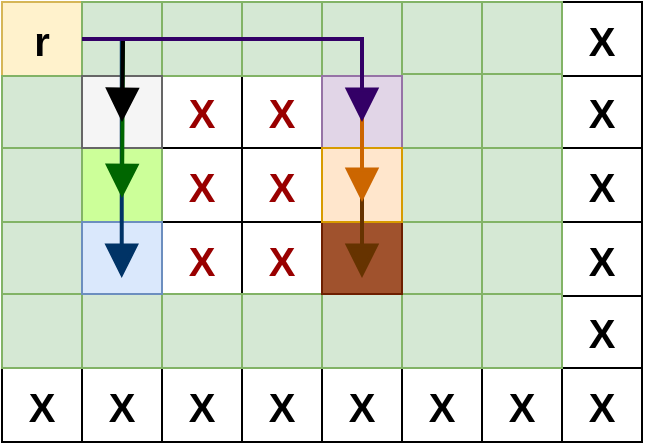 <mxfile version="14.6.13" type="device"><diagram id="4bUjPhYBL1bc1Y9eAkPL" name="Pagina-1"><mxGraphModel dx="710" dy="412" grid="1" gridSize="10" guides="1" tooltips="1" connect="1" arrows="1" fold="1" page="1" pageScale="1" pageWidth="827" pageHeight="1169" math="0" shadow="0"><root><mxCell id="0"/><mxCell id="1" parent="0"/><mxCell id="dOk6Yb4jo5VdsaK2h5cP-14" value="" style="shape=table;html=1;whiteSpace=wrap;startSize=0;container=1;collapsible=0;childLayout=tableLayout;fontSize=20;fontStyle=1" parent="1" vertex="1"><mxGeometry x="60" y="30" width="320" height="220" as="geometry"/></mxCell><mxCell id="dOk6Yb4jo5VdsaK2h5cP-15" value="" style="shape=partialRectangle;html=1;whiteSpace=wrap;collapsible=0;dropTarget=0;pointerEvents=0;fillColor=none;top=0;left=0;bottom=0;right=0;points=[[0,0.5],[1,0.5]];portConstraint=eastwest;fontSize=20;fontStyle=1" parent="dOk6Yb4jo5VdsaK2h5cP-14" vertex="1"><mxGeometry width="320" height="37" as="geometry"/></mxCell><mxCell id="dOk6Yb4jo5VdsaK2h5cP-16" value="r" style="shape=partialRectangle;html=1;whiteSpace=wrap;connectable=0;overflow=hidden;fillColor=none;top=0;left=0;bottom=0;right=0;fontSize=20;fontStyle=1" parent="dOk6Yb4jo5VdsaK2h5cP-15" vertex="1"><mxGeometry width="40" height="37" as="geometry"/></mxCell><mxCell id="dOk6Yb4jo5VdsaK2h5cP-17" value="" style="shape=partialRectangle;html=1;whiteSpace=wrap;connectable=0;overflow=hidden;fillColor=none;top=0;left=0;bottom=0;right=0;fontSize=20;fontStyle=0" parent="dOk6Yb4jo5VdsaK2h5cP-15" vertex="1"><mxGeometry x="40" width="40" height="37" as="geometry"/></mxCell><mxCell id="dOk6Yb4jo5VdsaK2h5cP-18" value="" style="shape=partialRectangle;html=1;whiteSpace=wrap;connectable=0;overflow=hidden;fillColor=none;top=0;left=0;bottom=0;right=0;fontSize=20;fontStyle=0" parent="dOk6Yb4jo5VdsaK2h5cP-15" vertex="1"><mxGeometry x="80" width="40" height="37" as="geometry"/></mxCell><mxCell id="dOk6Yb4jo5VdsaK2h5cP-19" value="" style="shape=partialRectangle;html=1;whiteSpace=wrap;connectable=0;overflow=hidden;fillColor=none;top=0;left=0;bottom=0;right=0;fontSize=20;fontStyle=0" parent="dOk6Yb4jo5VdsaK2h5cP-15" vertex="1"><mxGeometry x="120" width="40" height="37" as="geometry"/></mxCell><mxCell id="dOk6Yb4jo5VdsaK2h5cP-20" value="" style="shape=partialRectangle;html=1;whiteSpace=wrap;connectable=0;overflow=hidden;fillColor=none;top=0;left=0;bottom=0;right=0;fontSize=20;fontStyle=0" parent="dOk6Yb4jo5VdsaK2h5cP-15" vertex="1"><mxGeometry x="160" width="40" height="37" as="geometry"/></mxCell><mxCell id="dOk6Yb4jo5VdsaK2h5cP-21" value="" style="shape=partialRectangle;html=1;whiteSpace=wrap;connectable=0;overflow=hidden;fillColor=none;top=0;left=0;bottom=0;right=0;fontSize=20;fontStyle=0" parent="dOk6Yb4jo5VdsaK2h5cP-15" vertex="1"><mxGeometry x="200" width="40" height="37" as="geometry"/></mxCell><mxCell id="dOk6Yb4jo5VdsaK2h5cP-22" value="" style="shape=partialRectangle;html=1;whiteSpace=wrap;connectable=0;overflow=hidden;fillColor=none;top=0;left=0;bottom=0;right=0;fontSize=20;fontStyle=0;labelBackgroundColor=#ffffff;" parent="dOk6Yb4jo5VdsaK2h5cP-15" vertex="1"><mxGeometry x="240" width="40" height="37" as="geometry"/></mxCell><mxCell id="dOk6Yb4jo5VdsaK2h5cP-23" value="&lt;font style=&quot;font-size: 20px;&quot;&gt;&lt;span style=&quot;font-size: 20px;&quot;&gt;X&lt;/span&gt;&lt;/font&gt;" style="shape=partialRectangle;html=1;whiteSpace=wrap;connectable=0;overflow=hidden;fillColor=none;top=0;left=0;bottom=0;right=0;fontSize=20;fontStyle=1" parent="dOk6Yb4jo5VdsaK2h5cP-15" vertex="1"><mxGeometry x="280" width="40" height="37" as="geometry"/></mxCell><mxCell id="dOk6Yb4jo5VdsaK2h5cP-24" value="" style="shape=partialRectangle;html=1;whiteSpace=wrap;collapsible=0;dropTarget=0;pointerEvents=0;fillColor=none;top=0;left=0;bottom=0;right=0;points=[[0,0.5],[1,0.5]];portConstraint=eastwest;fontSize=20;fontStyle=1" parent="dOk6Yb4jo5VdsaK2h5cP-14" vertex="1"><mxGeometry y="37" width="320" height="36" as="geometry"/></mxCell><mxCell id="dOk6Yb4jo5VdsaK2h5cP-25" value="" style="shape=partialRectangle;html=1;whiteSpace=wrap;connectable=0;overflow=hidden;fillColor=none;top=0;left=0;bottom=0;right=0;fontSize=20;fontStyle=0" parent="dOk6Yb4jo5VdsaK2h5cP-24" vertex="1"><mxGeometry width="40" height="36" as="geometry"/></mxCell><mxCell id="dOk6Yb4jo5VdsaK2h5cP-26" value="" style="shape=partialRectangle;html=1;whiteSpace=wrap;connectable=0;overflow=hidden;fillColor=none;top=0;left=0;bottom=0;right=0;fontSize=20;fontStyle=0" parent="dOk6Yb4jo5VdsaK2h5cP-24" vertex="1"><mxGeometry x="40" width="40" height="36" as="geometry"/></mxCell><mxCell id="dOk6Yb4jo5VdsaK2h5cP-27" value="X" style="shape=partialRectangle;html=1;whiteSpace=wrap;connectable=0;overflow=hidden;fillColor=none;top=0;left=0;bottom=0;right=0;fontSize=20;fontStyle=1;fontColor=#990000;labelBackgroundColor=#ffffff;" parent="dOk6Yb4jo5VdsaK2h5cP-24" vertex="1"><mxGeometry x="80" width="40" height="36" as="geometry"/></mxCell><mxCell id="dOk6Yb4jo5VdsaK2h5cP-28" value="X" style="shape=partialRectangle;html=1;whiteSpace=wrap;connectable=0;overflow=hidden;fillColor=none;top=0;left=0;bottom=0;right=0;fontSize=20;fontStyle=1;fontColor=#990000;" parent="dOk6Yb4jo5VdsaK2h5cP-24" vertex="1"><mxGeometry x="120" width="40" height="36" as="geometry"/></mxCell><mxCell id="dOk6Yb4jo5VdsaK2h5cP-29" value="" style="shape=partialRectangle;html=1;whiteSpace=wrap;connectable=0;overflow=hidden;fillColor=none;top=0;left=0;bottom=0;right=0;fontSize=20;fontStyle=0" parent="dOk6Yb4jo5VdsaK2h5cP-24" vertex="1"><mxGeometry x="160" width="40" height="36" as="geometry"/></mxCell><mxCell id="dOk6Yb4jo5VdsaK2h5cP-30" value="" style="shape=partialRectangle;html=1;whiteSpace=wrap;connectable=0;overflow=hidden;fillColor=none;top=0;left=0;bottom=0;right=0;fontSize=20;fontStyle=0" parent="dOk6Yb4jo5VdsaK2h5cP-24" vertex="1"><mxGeometry x="200" width="40" height="36" as="geometry"/></mxCell><mxCell id="dOk6Yb4jo5VdsaK2h5cP-31" value="" style="shape=partialRectangle;html=1;whiteSpace=wrap;connectable=0;overflow=hidden;fillColor=none;top=0;left=0;bottom=0;right=0;fontSize=20;fontStyle=0" parent="dOk6Yb4jo5VdsaK2h5cP-24" vertex="1"><mxGeometry x="240" width="40" height="36" as="geometry"/></mxCell><mxCell id="dOk6Yb4jo5VdsaK2h5cP-32" value="X" style="shape=partialRectangle;html=1;whiteSpace=wrap;connectable=0;overflow=hidden;fillColor=none;top=0;left=0;bottom=0;right=0;fontSize=20;fontStyle=1" parent="dOk6Yb4jo5VdsaK2h5cP-24" vertex="1"><mxGeometry x="280" width="40" height="36" as="geometry"/></mxCell><mxCell id="dOk6Yb4jo5VdsaK2h5cP-33" value="" style="shape=partialRectangle;html=1;whiteSpace=wrap;collapsible=0;dropTarget=0;pointerEvents=0;fillColor=none;top=0;left=0;bottom=0;right=0;points=[[0,0.5],[1,0.5]];portConstraint=eastwest;fontSize=20;fontStyle=1" parent="dOk6Yb4jo5VdsaK2h5cP-14" vertex="1"><mxGeometry y="73" width="320" height="37" as="geometry"/></mxCell><mxCell id="dOk6Yb4jo5VdsaK2h5cP-34" value="" style="shape=partialRectangle;html=1;whiteSpace=wrap;connectable=0;overflow=hidden;fillColor=none;top=0;left=0;bottom=0;right=0;fontSize=20;fontStyle=0" parent="dOk6Yb4jo5VdsaK2h5cP-33" vertex="1"><mxGeometry width="40" height="37" as="geometry"/></mxCell><mxCell id="dOk6Yb4jo5VdsaK2h5cP-35" value="" style="shape=partialRectangle;html=1;whiteSpace=wrap;connectable=0;overflow=hidden;fillColor=none;top=0;left=0;bottom=0;right=0;fontSize=20;fontStyle=0" parent="dOk6Yb4jo5VdsaK2h5cP-33" vertex="1"><mxGeometry x="40" width="40" height="37" as="geometry"/></mxCell><mxCell id="dOk6Yb4jo5VdsaK2h5cP-36" value="X" style="shape=partialRectangle;html=1;whiteSpace=wrap;connectable=0;overflow=hidden;fillColor=none;top=0;left=0;bottom=0;right=0;fontSize=20;fontStyle=1;fontColor=#990000;" parent="dOk6Yb4jo5VdsaK2h5cP-33" vertex="1"><mxGeometry x="80" width="40" height="37" as="geometry"/></mxCell><mxCell id="dOk6Yb4jo5VdsaK2h5cP-37" value="X" style="shape=partialRectangle;html=1;whiteSpace=wrap;connectable=0;overflow=hidden;fillColor=none;top=0;left=0;bottom=0;right=0;fontSize=20;fontStyle=1;fontColor=#990000;" parent="dOk6Yb4jo5VdsaK2h5cP-33" vertex="1"><mxGeometry x="120" width="40" height="37" as="geometry"/></mxCell><mxCell id="dOk6Yb4jo5VdsaK2h5cP-38" value="" style="shape=partialRectangle;html=1;whiteSpace=wrap;connectable=0;overflow=hidden;fillColor=none;top=0;left=0;bottom=0;right=0;fontSize=20;fontStyle=0" parent="dOk6Yb4jo5VdsaK2h5cP-33" vertex="1"><mxGeometry x="160" width="40" height="37" as="geometry"/></mxCell><mxCell id="dOk6Yb4jo5VdsaK2h5cP-39" value="" style="shape=partialRectangle;html=1;whiteSpace=wrap;connectable=0;overflow=hidden;fillColor=none;top=0;left=0;bottom=0;right=0;fontSize=20;fontStyle=0" parent="dOk6Yb4jo5VdsaK2h5cP-33" vertex="1"><mxGeometry x="200" width="40" height="37" as="geometry"/></mxCell><mxCell id="dOk6Yb4jo5VdsaK2h5cP-40" value="" style="shape=partialRectangle;html=1;whiteSpace=wrap;connectable=0;overflow=hidden;fillColor=none;top=0;left=0;bottom=0;right=0;fontSize=20;fontStyle=0" parent="dOk6Yb4jo5VdsaK2h5cP-33" vertex="1"><mxGeometry x="240" width="40" height="37" as="geometry"/></mxCell><mxCell id="dOk6Yb4jo5VdsaK2h5cP-41" value="X" style="shape=partialRectangle;html=1;whiteSpace=wrap;connectable=0;overflow=hidden;fillColor=none;top=0;left=0;bottom=0;right=0;fontSize=20;fontStyle=1" parent="dOk6Yb4jo5VdsaK2h5cP-33" vertex="1"><mxGeometry x="280" width="40" height="37" as="geometry"/></mxCell><mxCell id="dOk6Yb4jo5VdsaK2h5cP-42" value="" style="shape=partialRectangle;html=1;whiteSpace=wrap;collapsible=0;dropTarget=0;pointerEvents=0;fillColor=none;top=0;left=0;bottom=0;right=0;points=[[0,0.5],[1,0.5]];portConstraint=eastwest;fontSize=20;fontStyle=1" parent="dOk6Yb4jo5VdsaK2h5cP-14" vertex="1"><mxGeometry y="110" width="320" height="37" as="geometry"/></mxCell><mxCell id="dOk6Yb4jo5VdsaK2h5cP-43" value="" style="shape=partialRectangle;html=1;whiteSpace=wrap;connectable=0;overflow=hidden;fillColor=none;top=0;left=0;bottom=0;right=0;fontSize=20;fontStyle=0" parent="dOk6Yb4jo5VdsaK2h5cP-42" vertex="1"><mxGeometry width="40" height="37" as="geometry"/></mxCell><mxCell id="dOk6Yb4jo5VdsaK2h5cP-44" value="" style="shape=partialRectangle;html=1;whiteSpace=wrap;connectable=0;overflow=hidden;fillColor=none;top=0;left=0;bottom=0;right=0;fontSize=20;fontStyle=0" parent="dOk6Yb4jo5VdsaK2h5cP-42" vertex="1"><mxGeometry x="40" width="40" height="37" as="geometry"/></mxCell><mxCell id="dOk6Yb4jo5VdsaK2h5cP-45" value="X" style="shape=partialRectangle;html=1;whiteSpace=wrap;connectable=0;overflow=hidden;fillColor=none;top=0;left=0;bottom=0;right=0;fontSize=20;fontStyle=1;fontColor=#990000;" parent="dOk6Yb4jo5VdsaK2h5cP-42" vertex="1"><mxGeometry x="80" width="40" height="37" as="geometry"/></mxCell><mxCell id="dOk6Yb4jo5VdsaK2h5cP-46" value="X" style="shape=partialRectangle;html=1;whiteSpace=wrap;connectable=0;overflow=hidden;fillColor=none;top=0;left=0;bottom=0;right=0;fontSize=20;fontStyle=1;fontColor=#990000;" parent="dOk6Yb4jo5VdsaK2h5cP-42" vertex="1"><mxGeometry x="120" width="40" height="37" as="geometry"/></mxCell><mxCell id="dOk6Yb4jo5VdsaK2h5cP-47" value="" style="shape=partialRectangle;html=1;whiteSpace=wrap;connectable=0;overflow=hidden;fillColor=none;top=0;left=0;bottom=0;right=0;fontSize=20;fontStyle=0" parent="dOk6Yb4jo5VdsaK2h5cP-42" vertex="1"><mxGeometry x="160" width="40" height="37" as="geometry"/></mxCell><mxCell id="dOk6Yb4jo5VdsaK2h5cP-48" value="" style="shape=partialRectangle;html=1;whiteSpace=wrap;connectable=0;overflow=hidden;fillColor=none;top=0;left=0;bottom=0;right=0;fontSize=20;fontStyle=0" parent="dOk6Yb4jo5VdsaK2h5cP-42" vertex="1"><mxGeometry x="200" width="40" height="37" as="geometry"/></mxCell><mxCell id="dOk6Yb4jo5VdsaK2h5cP-49" value="" style="shape=partialRectangle;html=1;whiteSpace=wrap;connectable=0;overflow=hidden;fillColor=none;top=0;left=0;bottom=0;right=0;fontSize=20;fontStyle=0" parent="dOk6Yb4jo5VdsaK2h5cP-42" vertex="1"><mxGeometry x="240" width="40" height="37" as="geometry"/></mxCell><mxCell id="dOk6Yb4jo5VdsaK2h5cP-50" value="X" style="shape=partialRectangle;html=1;whiteSpace=wrap;connectable=0;overflow=hidden;fillColor=none;top=0;left=0;bottom=0;right=0;fontSize=20;fontStyle=1" parent="dOk6Yb4jo5VdsaK2h5cP-42" vertex="1"><mxGeometry x="280" width="40" height="37" as="geometry"/></mxCell><mxCell id="dOk6Yb4jo5VdsaK2h5cP-51" value="" style="shape=partialRectangle;html=1;whiteSpace=wrap;collapsible=0;dropTarget=0;pointerEvents=0;fillColor=none;top=0;left=0;bottom=0;right=0;points=[[0,0.5],[1,0.5]];portConstraint=eastwest;fontSize=20;fontStyle=1" parent="dOk6Yb4jo5VdsaK2h5cP-14" vertex="1"><mxGeometry y="147" width="320" height="36" as="geometry"/></mxCell><mxCell id="dOk6Yb4jo5VdsaK2h5cP-52" value="" style="shape=partialRectangle;html=1;whiteSpace=wrap;connectable=0;overflow=hidden;fillColor=none;top=0;left=0;bottom=0;right=0;fontSize=20;fontStyle=0" parent="dOk6Yb4jo5VdsaK2h5cP-51" vertex="1"><mxGeometry width="40" height="36" as="geometry"/></mxCell><mxCell id="dOk6Yb4jo5VdsaK2h5cP-53" value="" style="shape=partialRectangle;html=1;whiteSpace=wrap;connectable=0;overflow=hidden;fillColor=none;top=0;left=0;bottom=0;right=0;fontSize=20;fontStyle=0" parent="dOk6Yb4jo5VdsaK2h5cP-51" vertex="1"><mxGeometry x="40" width="40" height="36" as="geometry"/></mxCell><mxCell id="dOk6Yb4jo5VdsaK2h5cP-54" value="" style="shape=partialRectangle;html=1;whiteSpace=wrap;connectable=0;overflow=hidden;fillColor=none;top=0;left=0;bottom=0;right=0;fontSize=20;fontStyle=0" parent="dOk6Yb4jo5VdsaK2h5cP-51" vertex="1"><mxGeometry x="80" width="40" height="36" as="geometry"/></mxCell><mxCell id="dOk6Yb4jo5VdsaK2h5cP-55" value="" style="shape=partialRectangle;html=1;whiteSpace=wrap;connectable=0;overflow=hidden;fillColor=none;top=0;left=0;bottom=0;right=0;fontSize=20;fontStyle=0" parent="dOk6Yb4jo5VdsaK2h5cP-51" vertex="1"><mxGeometry x="120" width="40" height="36" as="geometry"/></mxCell><mxCell id="dOk6Yb4jo5VdsaK2h5cP-56" value="" style="shape=partialRectangle;html=1;whiteSpace=wrap;connectable=0;overflow=hidden;fillColor=none;top=0;left=0;bottom=0;right=0;fontSize=20;fontStyle=0" parent="dOk6Yb4jo5VdsaK2h5cP-51" vertex="1"><mxGeometry x="160" width="40" height="36" as="geometry"/></mxCell><mxCell id="dOk6Yb4jo5VdsaK2h5cP-57" value="" style="shape=partialRectangle;html=1;whiteSpace=wrap;connectable=0;overflow=hidden;fillColor=none;top=0;left=0;bottom=0;right=0;fontSize=20;fontStyle=0" parent="dOk6Yb4jo5VdsaK2h5cP-51" vertex="1"><mxGeometry x="200" width="40" height="36" as="geometry"/></mxCell><mxCell id="dOk6Yb4jo5VdsaK2h5cP-58" value="" style="shape=partialRectangle;html=1;whiteSpace=wrap;connectable=0;overflow=hidden;fillColor=none;top=0;left=0;bottom=0;right=0;fontSize=20;fontStyle=0" parent="dOk6Yb4jo5VdsaK2h5cP-51" vertex="1"><mxGeometry x="240" width="40" height="36" as="geometry"/></mxCell><mxCell id="dOk6Yb4jo5VdsaK2h5cP-59" value="X" style="shape=partialRectangle;html=1;whiteSpace=wrap;connectable=0;overflow=hidden;fillColor=none;top=0;left=0;bottom=0;right=0;fontSize=20;fontStyle=1" parent="dOk6Yb4jo5VdsaK2h5cP-51" vertex="1"><mxGeometry x="280" width="40" height="36" as="geometry"/></mxCell><mxCell id="dOk6Yb4jo5VdsaK2h5cP-60" value="" style="shape=partialRectangle;html=1;whiteSpace=wrap;collapsible=0;dropTarget=0;pointerEvents=0;fillColor=none;top=0;left=0;bottom=0;right=0;points=[[0,0.5],[1,0.5]];portConstraint=eastwest;fontSize=20;fontStyle=1" parent="dOk6Yb4jo5VdsaK2h5cP-14" vertex="1"><mxGeometry y="183" width="320" height="37" as="geometry"/></mxCell><mxCell id="dOk6Yb4jo5VdsaK2h5cP-61" value="X" style="shape=partialRectangle;html=1;whiteSpace=wrap;connectable=0;overflow=hidden;fillColor=none;top=0;left=0;bottom=0;right=0;fontSize=20;fontStyle=1" parent="dOk6Yb4jo5VdsaK2h5cP-60" vertex="1"><mxGeometry width="40" height="37" as="geometry"/></mxCell><mxCell id="dOk6Yb4jo5VdsaK2h5cP-62" value="X" style="shape=partialRectangle;html=1;whiteSpace=wrap;connectable=0;overflow=hidden;fillColor=none;top=0;left=0;bottom=0;right=0;fontSize=20;fontStyle=1" parent="dOk6Yb4jo5VdsaK2h5cP-60" vertex="1"><mxGeometry x="40" width="40" height="37" as="geometry"/></mxCell><mxCell id="dOk6Yb4jo5VdsaK2h5cP-63" value="X" style="shape=partialRectangle;html=1;whiteSpace=wrap;connectable=0;overflow=hidden;fillColor=none;top=0;left=0;bottom=0;right=0;fontSize=20;fontStyle=1" parent="dOk6Yb4jo5VdsaK2h5cP-60" vertex="1"><mxGeometry x="80" width="40" height="37" as="geometry"/></mxCell><mxCell id="dOk6Yb4jo5VdsaK2h5cP-64" value="X" style="shape=partialRectangle;html=1;whiteSpace=wrap;connectable=0;overflow=hidden;fillColor=none;top=0;left=0;bottom=0;right=0;fontSize=20;fontStyle=1" parent="dOk6Yb4jo5VdsaK2h5cP-60" vertex="1"><mxGeometry x="120" width="40" height="37" as="geometry"/></mxCell><mxCell id="dOk6Yb4jo5VdsaK2h5cP-65" value="X" style="shape=partialRectangle;html=1;whiteSpace=wrap;connectable=0;overflow=hidden;fillColor=none;top=0;left=0;bottom=0;right=0;fontSize=20;fontStyle=1" parent="dOk6Yb4jo5VdsaK2h5cP-60" vertex="1"><mxGeometry x="160" width="40" height="37" as="geometry"/></mxCell><mxCell id="dOk6Yb4jo5VdsaK2h5cP-66" value="X" style="shape=partialRectangle;html=1;whiteSpace=wrap;connectable=0;overflow=hidden;fillColor=none;top=0;left=0;bottom=0;right=0;fontSize=20;fontStyle=1" parent="dOk6Yb4jo5VdsaK2h5cP-60" vertex="1"><mxGeometry x="200" width="40" height="37" as="geometry"/></mxCell><mxCell id="dOk6Yb4jo5VdsaK2h5cP-67" value="X" style="shape=partialRectangle;html=1;whiteSpace=wrap;connectable=0;overflow=hidden;fillColor=none;top=0;left=0;bottom=0;right=0;fontSize=20;fontStyle=1" parent="dOk6Yb4jo5VdsaK2h5cP-60" vertex="1"><mxGeometry x="240" width="40" height="37" as="geometry"/></mxCell><mxCell id="dOk6Yb4jo5VdsaK2h5cP-68" value="X" style="shape=partialRectangle;html=1;whiteSpace=wrap;connectable=0;overflow=hidden;fillColor=none;top=0;left=0;bottom=0;right=0;fontSize=20;fontStyle=1" parent="dOk6Yb4jo5VdsaK2h5cP-60" vertex="1"><mxGeometry x="280" width="40" height="37" as="geometry"/></mxCell><mxCell id="dOk6Yb4jo5VdsaK2h5cP-78" value="&lt;b&gt;r&lt;/b&gt;" style="rounded=0;whiteSpace=wrap;html=1;labelBackgroundColor=none;fontSize=20;fillColor=#fff2cc;strokeColor=#d6b656;" parent="1" vertex="1"><mxGeometry x="60" y="30" width="40" height="37" as="geometry"/></mxCell><mxCell id="vzMMsg1KRqausuYfr0xF-6" value="" style="rounded=0;whiteSpace=wrap;html=1;labelBackgroundColor=none;fontSize=20;strokeColor=#82b366;fillColor=#CCFF99;" parent="1" vertex="1"><mxGeometry x="100" y="103" width="40" height="37" as="geometry"/></mxCell><mxCell id="fN-rHDFVHPcA5IwlxwRP-1" value="" style="rounded=0;whiteSpace=wrap;html=1;labelBackgroundColor=none;fontSize=20;fillColor=#d5e8d4;strokeColor=#82b366;" vertex="1" parent="1"><mxGeometry x="300" y="30" width="40" height="37" as="geometry"/></mxCell><mxCell id="fN-rHDFVHPcA5IwlxwRP-2" value="" style="rounded=0;whiteSpace=wrap;html=1;labelBackgroundColor=none;fontSize=20;fillColor=#d5e8d4;strokeColor=#82b366;" vertex="1" parent="1"><mxGeometry x="300" y="66" width="40" height="37" as="geometry"/></mxCell><mxCell id="fN-rHDFVHPcA5IwlxwRP-3" value="" style="rounded=0;whiteSpace=wrap;html=1;labelBackgroundColor=none;fontSize=20;fillColor=#d5e8d4;strokeColor=#82b366;" vertex="1" parent="1"><mxGeometry x="300" y="103" width="40" height="37" as="geometry"/></mxCell><mxCell id="fN-rHDFVHPcA5IwlxwRP-4" value="" style="rounded=0;whiteSpace=wrap;html=1;labelBackgroundColor=none;fontSize=20;fillColor=#d5e8d4;strokeColor=#82b366;" vertex="1" parent="1"><mxGeometry x="300" y="140" width="40" height="37" as="geometry"/></mxCell><mxCell id="fN-rHDFVHPcA5IwlxwRP-5" value="" style="rounded=0;whiteSpace=wrap;html=1;labelBackgroundColor=none;fontSize=20;fillColor=#d5e8d4;strokeColor=#82b366;" vertex="1" parent="1"><mxGeometry x="300" y="176" width="40" height="37" as="geometry"/></mxCell><mxCell id="fN-rHDFVHPcA5IwlxwRP-6" value="" style="shape=partialRectangle;html=1;whiteSpace=wrap;connectable=0;overflow=hidden;fillColor=none;top=0;left=0;bottom=0;right=0;fontSize=20;fontStyle=0;labelBackgroundColor=#ffffff;" vertex="1" parent="1"><mxGeometry x="260" y="30" width="40" height="37" as="geometry"/></mxCell><mxCell id="fN-rHDFVHPcA5IwlxwRP-7" value="" style="shape=partialRectangle;html=1;whiteSpace=wrap;connectable=0;overflow=hidden;fillColor=none;top=0;left=0;bottom=0;right=0;fontSize=20;fontStyle=0" vertex="1" parent="1"><mxGeometry x="260" y="67" width="40" height="36" as="geometry"/></mxCell><mxCell id="fN-rHDFVHPcA5IwlxwRP-8" value="" style="shape=partialRectangle;html=1;whiteSpace=wrap;connectable=0;overflow=hidden;fillColor=none;top=0;left=0;bottom=0;right=0;fontSize=20;fontStyle=0" vertex="1" parent="1"><mxGeometry x="260" y="103" width="40" height="37" as="geometry"/></mxCell><mxCell id="fN-rHDFVHPcA5IwlxwRP-9" value="" style="shape=partialRectangle;html=1;whiteSpace=wrap;connectable=0;overflow=hidden;fillColor=none;top=0;left=0;bottom=0;right=0;fontSize=20;fontStyle=0" vertex="1" parent="1"><mxGeometry x="260" y="140" width="40" height="37" as="geometry"/></mxCell><mxCell id="fN-rHDFVHPcA5IwlxwRP-10" value="" style="shape=partialRectangle;html=1;whiteSpace=wrap;connectable=0;overflow=hidden;fillColor=none;top=0;left=0;bottom=0;right=0;fontSize=20;fontStyle=0" vertex="1" parent="1"><mxGeometry x="260" y="177" width="40" height="36" as="geometry"/></mxCell><mxCell id="fN-rHDFVHPcA5IwlxwRP-11" value="" style="rounded=0;whiteSpace=wrap;html=1;labelBackgroundColor=none;fontSize=20;fillColor=#d5e8d4;strokeColor=#82b366;" vertex="1" parent="1"><mxGeometry x="260" y="30" width="40" height="37" as="geometry"/></mxCell><mxCell id="fN-rHDFVHPcA5IwlxwRP-12" value="" style="rounded=0;whiteSpace=wrap;html=1;labelBackgroundColor=none;fontSize=20;fillColor=#d5e8d4;strokeColor=#82b366;" vertex="1" parent="1"><mxGeometry x="260" y="66" width="40" height="37" as="geometry"/></mxCell><mxCell id="fN-rHDFVHPcA5IwlxwRP-13" value="" style="rounded=0;whiteSpace=wrap;html=1;labelBackgroundColor=none;fontSize=20;fillColor=#d5e8d4;strokeColor=#82b366;" vertex="1" parent="1"><mxGeometry x="260" y="103" width="40" height="37" as="geometry"/></mxCell><mxCell id="fN-rHDFVHPcA5IwlxwRP-14" value="" style="rounded=0;whiteSpace=wrap;html=1;labelBackgroundColor=none;fontSize=20;fillColor=#d5e8d4;strokeColor=#82b366;" vertex="1" parent="1"><mxGeometry x="260" y="140" width="40" height="37" as="geometry"/></mxCell><mxCell id="fN-rHDFVHPcA5IwlxwRP-15" value="" style="rounded=0;whiteSpace=wrap;html=1;labelBackgroundColor=none;fontSize=20;fillColor=#d5e8d4;strokeColor=#82b366;" vertex="1" parent="1"><mxGeometry x="260" y="176" width="40" height="37" as="geometry"/></mxCell><mxCell id="fN-rHDFVHPcA5IwlxwRP-16" value="" style="shape=partialRectangle;html=1;whiteSpace=wrap;connectable=0;overflow=hidden;fillColor=none;top=0;left=0;bottom=0;right=0;fontSize=20;fontStyle=0;labelBackgroundColor=#ffffff;" vertex="1" parent="1"><mxGeometry x="60" y="30" width="40" height="37" as="geometry"/></mxCell><mxCell id="fN-rHDFVHPcA5IwlxwRP-17" value="" style="shape=partialRectangle;html=1;whiteSpace=wrap;connectable=0;overflow=hidden;fillColor=none;top=0;left=0;bottom=0;right=0;fontSize=20;fontStyle=0" vertex="1" parent="1"><mxGeometry x="60" y="67" width="40" height="36" as="geometry"/></mxCell><mxCell id="fN-rHDFVHPcA5IwlxwRP-18" value="" style="shape=partialRectangle;html=1;whiteSpace=wrap;connectable=0;overflow=hidden;fillColor=none;top=0;left=0;bottom=0;right=0;fontSize=20;fontStyle=0" vertex="1" parent="1"><mxGeometry x="60" y="103" width="40" height="37" as="geometry"/></mxCell><mxCell id="fN-rHDFVHPcA5IwlxwRP-19" value="" style="shape=partialRectangle;html=1;whiteSpace=wrap;connectable=0;overflow=hidden;fillColor=none;top=0;left=0;bottom=0;right=0;fontSize=20;fontStyle=0" vertex="1" parent="1"><mxGeometry x="60" y="140" width="40" height="37" as="geometry"/></mxCell><mxCell id="fN-rHDFVHPcA5IwlxwRP-20" value="" style="shape=partialRectangle;html=1;whiteSpace=wrap;connectable=0;overflow=hidden;fillColor=none;top=0;left=0;bottom=0;right=0;fontSize=20;fontStyle=0" vertex="1" parent="1"><mxGeometry x="60" y="177" width="40" height="36" as="geometry"/></mxCell><mxCell id="fN-rHDFVHPcA5IwlxwRP-22" value="" style="rounded=0;whiteSpace=wrap;html=1;labelBackgroundColor=none;fontSize=20;fillColor=#d5e8d4;strokeColor=#82b366;" vertex="1" parent="1"><mxGeometry x="60" y="67" width="40" height="36" as="geometry"/></mxCell><mxCell id="fN-rHDFVHPcA5IwlxwRP-23" value="" style="rounded=0;whiteSpace=wrap;html=1;labelBackgroundColor=none;fontSize=20;fillColor=#d5e8d4;strokeColor=#82b366;" vertex="1" parent="1"><mxGeometry x="60" y="103" width="40" height="37" as="geometry"/></mxCell><mxCell id="fN-rHDFVHPcA5IwlxwRP-24" value="" style="rounded=0;whiteSpace=wrap;html=1;labelBackgroundColor=none;fontSize=20;fillColor=#d5e8d4;strokeColor=#82b366;" vertex="1" parent="1"><mxGeometry x="60" y="140" width="40" height="37" as="geometry"/></mxCell><mxCell id="fN-rHDFVHPcA5IwlxwRP-25" value="" style="rounded=0;whiteSpace=wrap;html=1;labelBackgroundColor=none;fontSize=20;fillColor=#d5e8d4;strokeColor=#82b366;" vertex="1" parent="1"><mxGeometry x="60" y="176" width="40" height="37" as="geometry"/></mxCell><mxCell id="fN-rHDFVHPcA5IwlxwRP-26" value="" style="rounded=0;whiteSpace=wrap;html=1;labelBackgroundColor=none;fontSize=20;fillColor=#d5e8d4;strokeColor=#82b366;" vertex="1" parent="1"><mxGeometry x="220" y="30" width="40" height="37" as="geometry"/></mxCell><mxCell id="fN-rHDFVHPcA5IwlxwRP-27" value="" style="rounded=0;whiteSpace=wrap;html=1;labelBackgroundColor=none;fontSize=20;fillColor=#d5e8d4;strokeColor=#82b366;" vertex="1" parent="1"><mxGeometry x="180" y="30" width="40" height="37" as="geometry"/></mxCell><mxCell id="fN-rHDFVHPcA5IwlxwRP-28" value="" style="endArrow=none;html=1;strokeWidth=2;endFill=1;endSize=12;exitX=1;exitY=0.5;exitDx=0;exitDy=0;edgeStyle=orthogonalEdgeStyle;rounded=0;strokeColor=#330066;" edge="1" parent="1" source="dOk6Yb4jo5VdsaK2h5cP-78" target="fN-rHDFVHPcA5IwlxwRP-27"><mxGeometry width="50" height="50" relative="1" as="geometry"><mxPoint x="100" y="48.5" as="sourcePoint"/><mxPoint x="240" y="83" as="targetPoint"/><Array as="points"/></mxGeometry></mxCell><mxCell id="fN-rHDFVHPcA5IwlxwRP-29" value="" style="rounded=0;whiteSpace=wrap;html=1;labelBackgroundColor=none;fontSize=20;fillColor=#d5e8d4;strokeColor=#82b366;" vertex="1" parent="1"><mxGeometry x="140" y="30" width="40" height="37" as="geometry"/></mxCell><mxCell id="fN-rHDFVHPcA5IwlxwRP-30" value="" style="rounded=0;whiteSpace=wrap;html=1;labelBackgroundColor=none;fontSize=20;fillColor=#d5e8d4;strokeColor=#82b366;" vertex="1" parent="1"><mxGeometry x="100" y="30" width="40" height="37" as="geometry"/></mxCell><mxCell id="fN-rHDFVHPcA5IwlxwRP-45" value="" style="rounded=0;whiteSpace=wrap;html=1;labelBackgroundColor=none;fontSize=20;fillColor=#d5e8d4;strokeColor=#82b366;" vertex="1" parent="1"><mxGeometry x="220" y="176" width="40" height="37" as="geometry"/></mxCell><mxCell id="fN-rHDFVHPcA5IwlxwRP-46" value="" style="rounded=0;whiteSpace=wrap;html=1;labelBackgroundColor=none;fontSize=20;fillColor=#d5e8d4;strokeColor=#82b366;" vertex="1" parent="1"><mxGeometry x="180" y="176" width="40" height="37" as="geometry"/></mxCell><mxCell id="fN-rHDFVHPcA5IwlxwRP-47" value="" style="rounded=0;whiteSpace=wrap;html=1;labelBackgroundColor=none;fontSize=20;fillColor=#d5e8d4;strokeColor=#82b366;" vertex="1" parent="1"><mxGeometry x="140" y="176" width="40" height="37" as="geometry"/></mxCell><mxCell id="fN-rHDFVHPcA5IwlxwRP-48" value="" style="rounded=0;whiteSpace=wrap;html=1;labelBackgroundColor=none;fontSize=20;fillColor=#d5e8d4;strokeColor=#82b366;" vertex="1" parent="1"><mxGeometry x="100" y="176" width="40" height="37" as="geometry"/></mxCell><mxCell id="vzMMsg1KRqausuYfr0xF-8" value="" style="rounded=0;whiteSpace=wrap;html=1;labelBackgroundColor=none;fontSize=20;fillColor=#dae8fc;strokeColor=#6c8ebf;" parent="1" vertex="1"><mxGeometry x="100" y="140" width="40" height="36" as="geometry"/></mxCell><mxCell id="vzMMsg1KRqausuYfr0xF-13" value="" style="rounded=0;whiteSpace=wrap;html=1;labelBackgroundColor=none;fontSize=20;fillColor=#a0522d;strokeColor=#6D1F00;fontColor=#ffffff;" parent="1" vertex="1"><mxGeometry x="220" y="140" width="40" height="36" as="geometry"/></mxCell><mxCell id="vzMMsg1KRqausuYfr0xF-5" value="" style="rounded=0;whiteSpace=wrap;html=1;labelBackgroundColor=none;fontSize=20;fillColor=#f5f5f5;strokeColor=#666666;fontColor=#333333;" parent="1" vertex="1"><mxGeometry x="100" y="67" width="40" height="36" as="geometry"/></mxCell><mxCell id="vzMMsg1KRqausuYfr0xF-4" value="" style="endArrow=block;html=1;strokeWidth=2;endFill=1;endSize=12;exitX=1;exitY=0.5;exitDx=0;exitDy=0;edgeStyle=orthogonalEdgeStyle;rounded=0;strokeColor=#003366;" parent="1" source="dOk6Yb4jo5VdsaK2h5cP-78" edge="1"><mxGeometry width="50" height="50" relative="1" as="geometry"><mxPoint x="301" y="48" as="sourcePoint"/><mxPoint x="119.857" y="168" as="targetPoint"/><Array as="points"><mxPoint x="120" y="49"/></Array></mxGeometry></mxCell><mxCell id="vzMMsg1KRqausuYfr0xF-3" value="" style="endArrow=block;html=1;strokeWidth=2;endFill=1;endSize=12;exitX=1;exitY=0.5;exitDx=0;exitDy=0;edgeStyle=orthogonalEdgeStyle;rounded=0;strokeColor=#006600;" parent="1" source="dOk6Yb4jo5VdsaK2h5cP-78" edge="1"><mxGeometry width="50" height="50" relative="1" as="geometry"><mxPoint x="300" y="48" as="sourcePoint"/><mxPoint x="120" y="128" as="targetPoint"/></mxGeometry></mxCell><mxCell id="vzMMsg1KRqausuYfr0xF-2" value="" style="endArrow=block;html=1;strokeWidth=2;endFill=1;endSize=12;exitX=1;exitY=0.5;exitDx=0;exitDy=0;edgeStyle=orthogonalEdgeStyle;rounded=0;" parent="1" source="dOk6Yb4jo5VdsaK2h5cP-78" edge="1"><mxGeometry width="50" height="50" relative="1" as="geometry"><mxPoint x="290" y="440" as="sourcePoint"/><mxPoint x="120" y="90" as="targetPoint"/></mxGeometry></mxCell><mxCell id="vzMMsg1KRqausuYfr0xF-11" value="" style="rounded=0;whiteSpace=wrap;html=1;labelBackgroundColor=none;fontSize=20;fillColor=#e1d5e7;strokeColor=#9673a6;" parent="1" vertex="1"><mxGeometry x="220" y="67" width="40" height="36" as="geometry"/></mxCell><mxCell id="vzMMsg1KRqausuYfr0xF-12" value="" style="rounded=0;whiteSpace=wrap;html=1;labelBackgroundColor=none;fontSize=20;fillColor=#ffe6cc;strokeColor=#d79b00;" parent="1" vertex="1"><mxGeometry x="220" y="103" width="40" height="37" as="geometry"/></mxCell><mxCell id="vzMMsg1KRqausuYfr0xF-17" value="" style="endArrow=block;html=1;strokeWidth=2;endFill=1;endSize=12;exitX=1;exitY=0.5;exitDx=0;exitDy=0;edgeStyle=orthogonalEdgeStyle;rounded=0;strokeColor=#663300;entryX=0.5;entryY=0;entryDx=0;entryDy=0;" parent="1" source="dOk6Yb4jo5VdsaK2h5cP-78" edge="1"><mxGeometry width="50" height="50" relative="1" as="geometry"><mxPoint x="320" y="140" as="sourcePoint"/><mxPoint x="240" y="168" as="targetPoint"/><Array as="points"><mxPoint x="240" y="48"/></Array></mxGeometry></mxCell><mxCell id="vzMMsg1KRqausuYfr0xF-16" value="" style="endArrow=block;html=1;strokeWidth=2;endFill=1;endSize=12;exitX=1;exitY=0.5;exitDx=0;exitDy=0;edgeStyle=orthogonalEdgeStyle;rounded=0;strokeColor=#CC6600;" parent="1" source="dOk6Yb4jo5VdsaK2h5cP-78" edge="1"><mxGeometry width="50" height="50" relative="1" as="geometry"><mxPoint x="320" y="104" as="sourcePoint"/><mxPoint x="240" y="130" as="targetPoint"/><Array as="points"><mxPoint x="240" y="49"/></Array></mxGeometry></mxCell><mxCell id="vzMMsg1KRqausuYfr0xF-14" value="" style="endArrow=block;html=1;strokeWidth=2;endFill=1;endSize=12;exitX=0;exitY=0.5;exitDx=0;exitDy=0;edgeStyle=orthogonalEdgeStyle;rounded=0;strokeColor=#330066;startArrow=none;" parent="1" source="fN-rHDFVHPcA5IwlxwRP-30" edge="1"><mxGeometry width="50" height="50" relative="1" as="geometry"><mxPoint x="310" y="58.5" as="sourcePoint"/><mxPoint x="240" y="90" as="targetPoint"/><Array as="points"><mxPoint x="240" y="49"/></Array></mxGeometry></mxCell></root></mxGraphModel></diagram></mxfile>